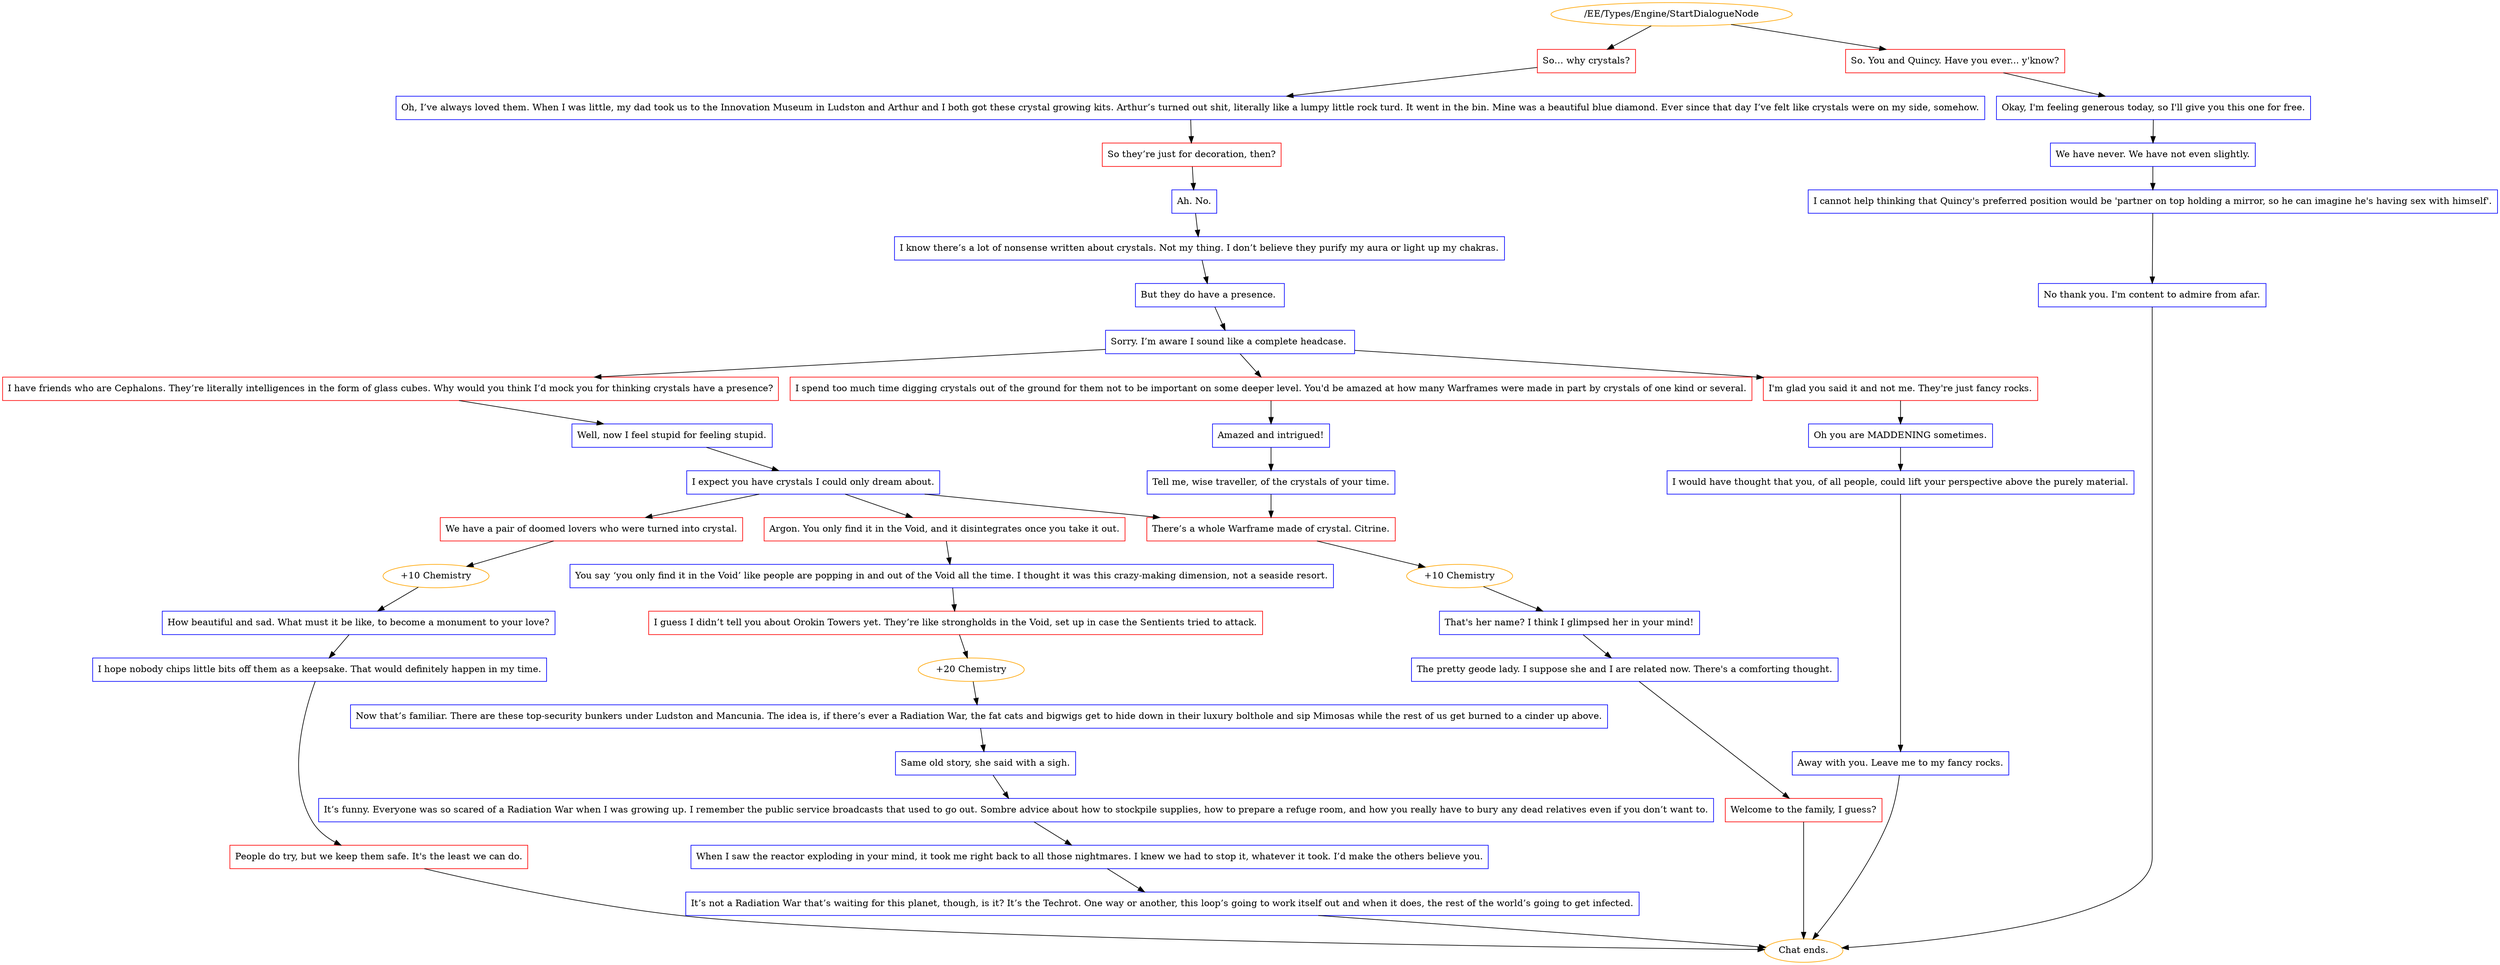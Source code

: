 digraph {
	1906 [label="/EE/Types/Engine/StartDialogueNode",color=orange];
		1906 -> 1907;
		1906 -> 1908;
	1907 [label="So… why crystals?",shape=box,color=red];
		1907 -> 1909;
	1908 [label="So. You and Quincy. Have you ever... y'know?",shape=box,color=red];
		1908 -> 1910;
	1909 [label="Oh, I’ve always loved them. When I was little, my dad took us to the Innovation Museum in Ludston and Arthur and I both got these crystal growing kits. Arthur’s turned out shit, literally like a lumpy little rock turd. It went in the bin. Mine was a beautiful blue diamond. Ever since that day I’ve felt like crystals were on my side, somehow.",shape=box,color=blue];
		1909 -> 1912;
	1910 [label="Okay, I'm feeling generous today, so I'll give you this one for free.",shape=box,color=blue];
		1910 -> 1911;
	1912 [label="So they’re just for decoration, then?",shape=box,color=red];
		1912 -> 1916;
	1911 [label="We have never. We have not even slightly.",shape=box,color=blue];
		1911 -> 1913;
	1916 [label="Ah. No.",shape=box,color=blue];
		1916 -> 1917;
	1913 [label="I cannot help thinking that Quincy's preferred position would be 'partner on top holding a mirror, so he can imagine he's having sex with himself'.",shape=box,color=blue];
		1913 -> 1914;
	1917 [label="I know there’s a lot of nonsense written about crystals. Not my thing. I don’t believe they purify my aura or light up my chakras.",shape=box,color=blue];
		1917 -> 1918;
	1914 [label="No thank you. I'm content to admire from afar.",shape=box,color=blue];
		1914 -> "Chat ends.";
	1918 [label="But they do have a presence. ",shape=box,color=blue];
		1918 -> 1919;
	"Chat ends." [color=orange];
	1919 [label="Sorry. I’m aware I sound like a complete headcase. ",shape=box,color=blue];
		1919 -> 1920;
		1919 -> 1921;
		1919 -> 1922;
	1920 [label="I'm glad you said it and not me. They're just fancy rocks.",shape=box,color=red];
		1920 -> 1923;
	1921 [label="I have friends who are Cephalons. They’re literally intelligences in the form of glass cubes. Why would you think I’d mock you for thinking crystals have a presence?",shape=box,color=red];
		1921 -> 1924;
	1922 [label="I spend too much time digging crystals out of the ground for them not to be important on some deeper level. You'd be amazed at how many Warframes were made in part by crystals of one kind or several.",shape=box,color=red];
		1922 -> 1925;
	1923 [label="Oh you are MADDENING sometimes.",shape=box,color=blue];
		1923 -> 1926;
	1924 [label="Well, now I feel stupid for feeling stupid.",shape=box,color=blue];
		1924 -> 1929;
	1925 [label="Amazed and intrigued!",shape=box,color=blue];
		1925 -> 1930;
	1926 [label="I would have thought that you, of all people, could lift your perspective above the purely material.",shape=box,color=blue];
		1926 -> 1927;
	1929 [label="I expect you have crystals I could only dream about.",shape=box,color=blue];
		1929 -> 1931;
		1929 -> 1932;
		1929 -> 1933;
	1930 [label="Tell me, wise traveller, of the crystals of your time.",shape=box,color=blue];
		1930 -> 1932;
	1927 [label="Away with you. Leave me to my fancy rocks.",shape=box,color=blue];
		1927 -> "Chat ends.";
	1931 [label="Argon. You only find it in the Void, and it disintegrates once you take it out.",shape=box,color=red];
		1931 -> 1934;
	1932 [label="There’s a whole Warframe made of crystal. Citrine.",shape=box,color=red];
		1932 -> 1944;
	1933 [label="We have a pair of doomed lovers who were turned into crystal.",shape=box,color=red];
		1933 -> 1941;
	"Chat ends." [color=orange];
	1934 [label="You say ‘you only find it in the Void’ like people are popping in and out of the Void all the time. I thought it was this crazy-making dimension, not a seaside resort.",shape=box,color=blue];
		1934 -> 1937;
	1944 [label="+10 Chemistry",color=orange];
		1944 -> 1935;
	1941 [label="+10 Chemistry",color=orange];
		1941 -> 1936;
	1937 [label="I guess I didn’t tell you about Orokin Towers yet. They’re like strongholds in the Void, set up in case the Sentients tried to attack.",shape=box,color=red];
		1937 -> 1951;
	1935 [label="That's her name? I think I glimpsed her in your mind!",shape=box,color=blue];
		1935 -> 1938;
	1936 [label="How beautiful and sad. What must it be like, to become a monument to your love?",shape=box,color=blue];
		1936 -> 1939;
	1951 [label="+20 Chemistry",color=orange];
		1951 -> 1946;
	1938 [label="The pretty geode lady. I suppose she and I are related now. There's a comforting thought.",shape=box,color=blue];
		1938 -> 1943;
	1939 [label="I hope nobody chips little bits off them as a keepsake. That would definitely happen in my time.",shape=box,color=blue];
		1939 -> 1940;
	1946 [label="Now that’s familiar. There are these top-security bunkers under Ludston and Mancunia. The idea is, if there’s ever a Radiation War, the fat cats and bigwigs get to hide down in their luxury bolthole and sip Mimosas while the rest of us get burned to a cinder up above.",shape=box,color=blue];
		1946 -> 1947;
	1943 [label="Welcome to the family, I guess?",shape=box,color=red];
		1943 -> "Chat ends.";
	1940 [label="People do try, but we keep them safe. It's the least we can do.",shape=box,color=red];
		1940 -> "Chat ends.";
	1947 [label="Same old story, she said with a sigh.",shape=box,color=blue];
		1947 -> 1948;
	"Chat ends." [color=orange];
	"Chat ends." [color=orange];
	1948 [label="It’s funny. Everyone was so scared of a Radiation War when I was growing up. I remember the public service broadcasts that used to go out. Sombre advice about how to stockpile supplies, how to prepare a refuge room, and how you really have to bury any dead relatives even if you don’t want to.",shape=box,color=blue];
		1948 -> 1949;
	1949 [label="When I saw the reactor exploding in your mind, it took me right back to all those nightmares. I knew we had to stop it, whatever it took. I’d make the others believe you.",shape=box,color=blue];
		1949 -> 1950;
	1950 [label="It’s not a Radiation War that’s waiting for this planet, though, is it? It’s the Techrot. One way or another, this loop’s going to work itself out and when it does, the rest of the world’s going to get infected.",shape=box,color=blue];
		1950 -> "Chat ends.";
	"Chat ends." [color=orange];
}